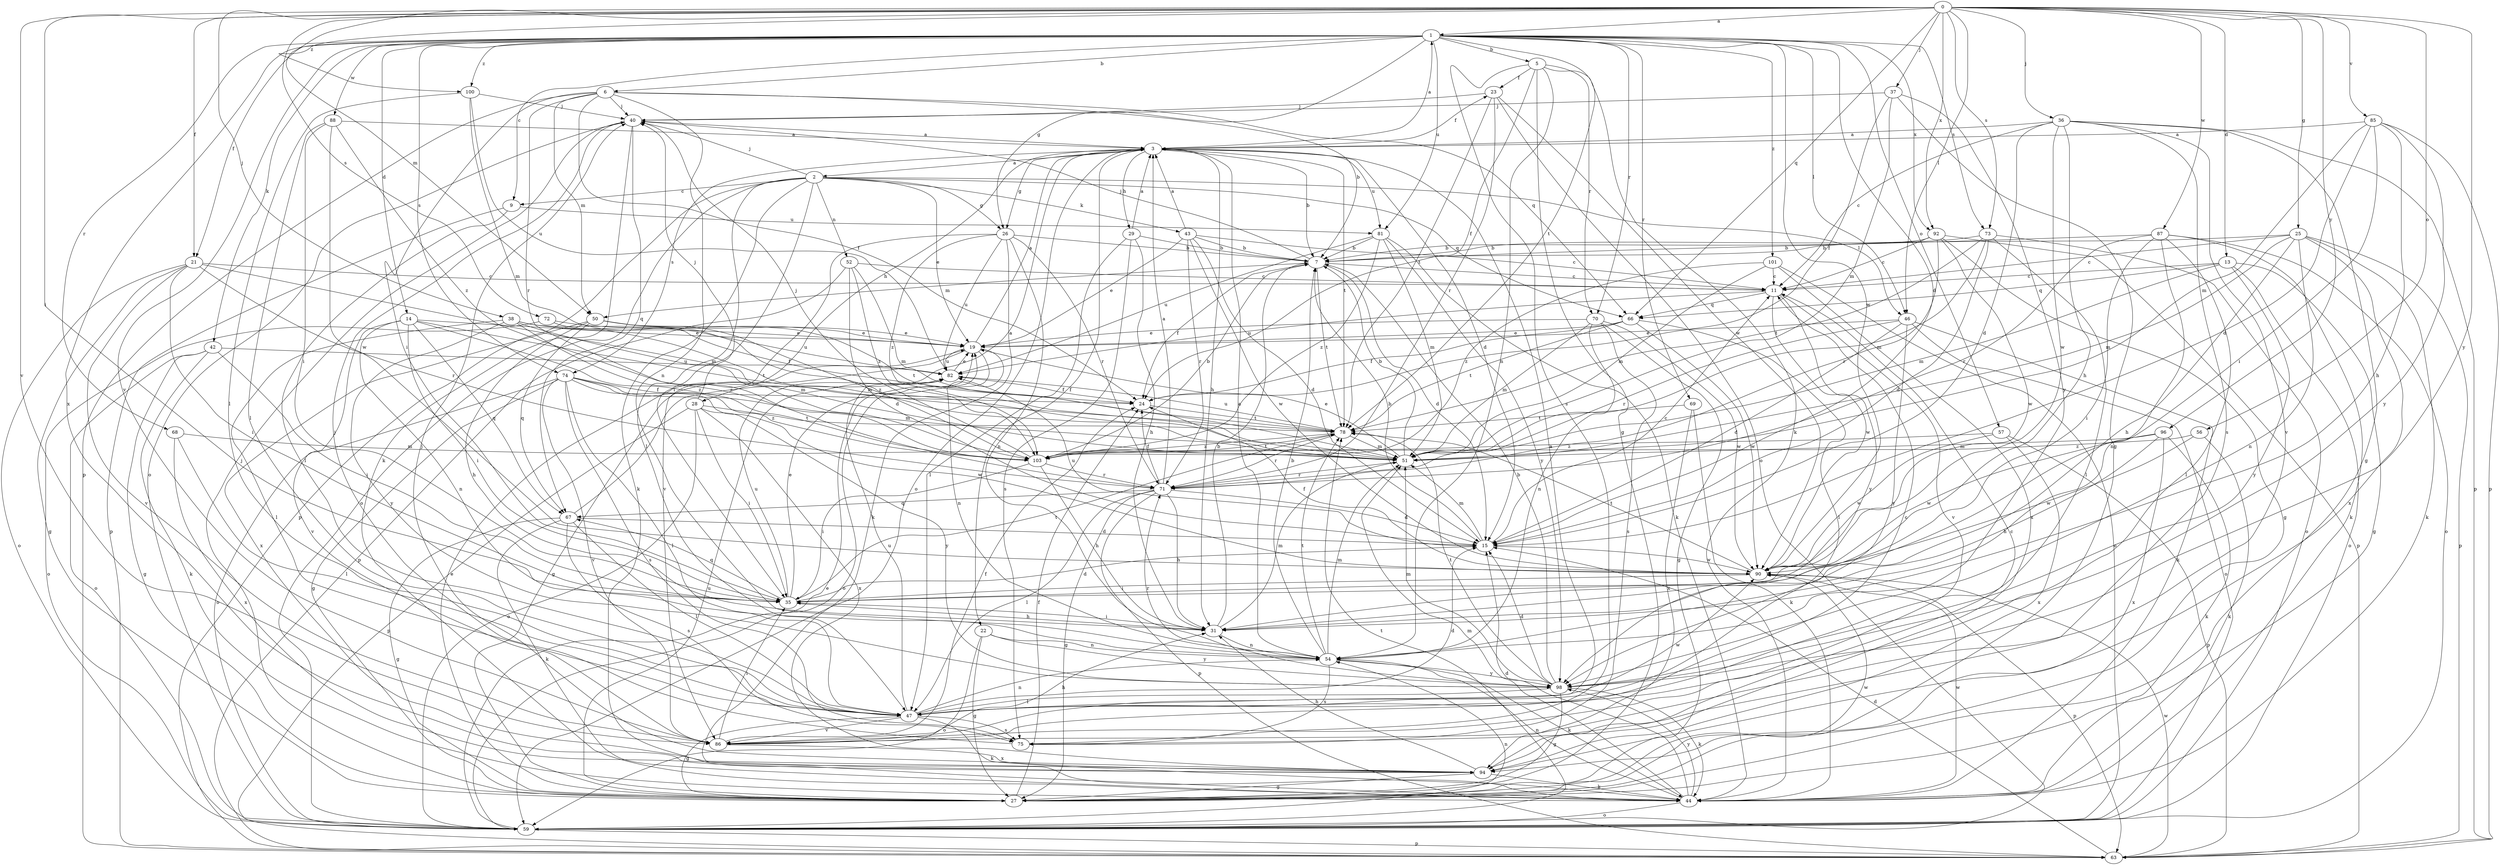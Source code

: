 strict digraph  {
0;
1;
2;
3;
5;
6;
7;
9;
11;
13;
14;
15;
19;
21;
22;
23;
24;
25;
26;
27;
28;
29;
31;
35;
36;
37;
38;
40;
42;
43;
44;
46;
47;
50;
51;
52;
54;
56;
57;
59;
63;
66;
67;
68;
69;
70;
71;
72;
73;
74;
75;
78;
81;
82;
85;
86;
87;
88;
90;
92;
94;
96;
98;
100;
101;
103;
0 -> 1  [label=a];
0 -> 13  [label=d];
0 -> 21  [label=f];
0 -> 25  [label=g];
0 -> 35  [label=i];
0 -> 36  [label=j];
0 -> 37  [label=j];
0 -> 38  [label=j];
0 -> 46  [label=l];
0 -> 50  [label=m];
0 -> 56  [label=o];
0 -> 66  [label=q];
0 -> 72  [label=s];
0 -> 73  [label=s];
0 -> 85  [label=v];
0 -> 86  [label=v];
0 -> 87  [label=w];
0 -> 92  [label=x];
0 -> 96  [label=y];
0 -> 98  [label=y];
0 -> 100  [label=z];
1 -> 5  [label=b];
1 -> 6  [label=b];
1 -> 9  [label=c];
1 -> 14  [label=d];
1 -> 15  [label=d];
1 -> 21  [label=f];
1 -> 26  [label=g];
1 -> 42  [label=k];
1 -> 46  [label=l];
1 -> 57  [label=o];
1 -> 68  [label=r];
1 -> 69  [label=r];
1 -> 70  [label=r];
1 -> 73  [label=s];
1 -> 74  [label=s];
1 -> 78  [label=t];
1 -> 81  [label=u];
1 -> 86  [label=v];
1 -> 88  [label=w];
1 -> 90  [label=w];
1 -> 92  [label=x];
1 -> 94  [label=x];
1 -> 100  [label=z];
1 -> 101  [label=z];
2 -> 9  [label=c];
2 -> 19  [label=e];
2 -> 26  [label=g];
2 -> 35  [label=i];
2 -> 40  [label=j];
2 -> 43  [label=k];
2 -> 44  [label=k];
2 -> 46  [label=l];
2 -> 47  [label=l];
2 -> 52  [label=n];
2 -> 59  [label=o];
2 -> 63  [label=p];
2 -> 66  [label=q];
3 -> 1  [label=a];
3 -> 2  [label=a];
3 -> 7  [label=b];
3 -> 15  [label=d];
3 -> 22  [label=f];
3 -> 23  [label=f];
3 -> 26  [label=g];
3 -> 28  [label=h];
3 -> 29  [label=h];
3 -> 31  [label=h];
3 -> 59  [label=o];
3 -> 74  [label=s];
3 -> 78  [label=t];
3 -> 81  [label=u];
5 -> 23  [label=f];
5 -> 24  [label=f];
5 -> 27  [label=g];
5 -> 44  [label=k];
5 -> 54  [label=n];
5 -> 70  [label=r];
5 -> 75  [label=s];
6 -> 7  [label=b];
6 -> 24  [label=f];
6 -> 35  [label=i];
6 -> 40  [label=j];
6 -> 50  [label=m];
6 -> 54  [label=n];
6 -> 63  [label=p];
6 -> 66  [label=q];
6 -> 71  [label=r];
7 -> 11  [label=c];
7 -> 15  [label=d];
7 -> 24  [label=f];
7 -> 40  [label=j];
7 -> 50  [label=m];
7 -> 78  [label=t];
9 -> 47  [label=l];
9 -> 63  [label=p];
9 -> 81  [label=u];
11 -> 66  [label=q];
11 -> 82  [label=u];
11 -> 86  [label=v];
11 -> 90  [label=w];
11 -> 98  [label=y];
13 -> 11  [label=c];
13 -> 27  [label=g];
13 -> 51  [label=m];
13 -> 59  [label=o];
13 -> 66  [label=q];
13 -> 98  [label=y];
14 -> 19  [label=e];
14 -> 35  [label=i];
14 -> 54  [label=n];
14 -> 67  [label=q];
14 -> 78  [label=t];
14 -> 86  [label=v];
14 -> 103  [label=z];
15 -> 7  [label=b];
15 -> 11  [label=c];
15 -> 51  [label=m];
15 -> 82  [label=u];
15 -> 90  [label=w];
19 -> 3  [label=a];
19 -> 27  [label=g];
19 -> 54  [label=n];
19 -> 59  [label=o];
19 -> 82  [label=u];
21 -> 11  [label=c];
21 -> 27  [label=g];
21 -> 35  [label=i];
21 -> 51  [label=m];
21 -> 59  [label=o];
21 -> 71  [label=r];
21 -> 86  [label=v];
22 -> 27  [label=g];
22 -> 54  [label=n];
22 -> 59  [label=o];
22 -> 98  [label=y];
23 -> 40  [label=j];
23 -> 59  [label=o];
23 -> 71  [label=r];
23 -> 78  [label=t];
23 -> 90  [label=w];
24 -> 78  [label=t];
25 -> 7  [label=b];
25 -> 11  [label=c];
25 -> 31  [label=h];
25 -> 44  [label=k];
25 -> 51  [label=m];
25 -> 54  [label=n];
25 -> 63  [label=p];
25 -> 94  [label=x];
26 -> 7  [label=b];
26 -> 44  [label=k];
26 -> 54  [label=n];
26 -> 71  [label=r];
26 -> 82  [label=u];
26 -> 86  [label=v];
26 -> 103  [label=z];
27 -> 19  [label=e];
27 -> 24  [label=f];
27 -> 40  [label=j];
27 -> 82  [label=u];
27 -> 90  [label=w];
28 -> 35  [label=i];
28 -> 40  [label=j];
28 -> 59  [label=o];
28 -> 63  [label=p];
28 -> 78  [label=t];
28 -> 94  [label=x];
28 -> 98  [label=y];
29 -> 3  [label=a];
29 -> 7  [label=b];
29 -> 31  [label=h];
29 -> 47  [label=l];
29 -> 75  [label=s];
31 -> 7  [label=b];
31 -> 35  [label=i];
31 -> 51  [label=m];
31 -> 54  [label=n];
35 -> 15  [label=d];
35 -> 19  [label=e];
35 -> 31  [label=h];
35 -> 67  [label=q];
35 -> 78  [label=t];
35 -> 82  [label=u];
36 -> 3  [label=a];
36 -> 11  [label=c];
36 -> 15  [label=d];
36 -> 27  [label=g];
36 -> 31  [label=h];
36 -> 63  [label=p];
36 -> 75  [label=s];
36 -> 86  [label=v];
36 -> 90  [label=w];
37 -> 24  [label=f];
37 -> 27  [label=g];
37 -> 40  [label=j];
37 -> 51  [label=m];
37 -> 98  [label=y];
38 -> 19  [label=e];
38 -> 24  [label=f];
38 -> 47  [label=l];
38 -> 51  [label=m];
38 -> 82  [label=u];
38 -> 98  [label=y];
38 -> 103  [label=z];
40 -> 3  [label=a];
40 -> 44  [label=k];
40 -> 59  [label=o];
40 -> 67  [label=q];
42 -> 27  [label=g];
42 -> 35  [label=i];
42 -> 44  [label=k];
42 -> 59  [label=o];
42 -> 82  [label=u];
43 -> 3  [label=a];
43 -> 7  [label=b];
43 -> 11  [label=c];
43 -> 15  [label=d];
43 -> 19  [label=e];
43 -> 71  [label=r];
43 -> 90  [label=w];
44 -> 15  [label=d];
44 -> 51  [label=m];
44 -> 54  [label=n];
44 -> 59  [label=o];
44 -> 90  [label=w];
44 -> 98  [label=y];
46 -> 15  [label=d];
46 -> 19  [label=e];
46 -> 44  [label=k];
46 -> 59  [label=o];
46 -> 71  [label=r];
46 -> 98  [label=y];
47 -> 15  [label=d];
47 -> 27  [label=g];
47 -> 44  [label=k];
47 -> 54  [label=n];
47 -> 75  [label=s];
47 -> 82  [label=u];
47 -> 86  [label=v];
47 -> 90  [label=w];
50 -> 19  [label=e];
50 -> 31  [label=h];
50 -> 67  [label=q];
50 -> 78  [label=t];
50 -> 94  [label=x];
50 -> 103  [label=z];
51 -> 7  [label=b];
51 -> 19  [label=e];
51 -> 71  [label=r];
52 -> 11  [label=c];
52 -> 15  [label=d];
52 -> 51  [label=m];
52 -> 63  [label=p];
52 -> 103  [label=z];
54 -> 3  [label=a];
54 -> 7  [label=b];
54 -> 44  [label=k];
54 -> 51  [label=m];
54 -> 75  [label=s];
54 -> 78  [label=t];
54 -> 98  [label=y];
56 -> 44  [label=k];
56 -> 90  [label=w];
56 -> 103  [label=z];
57 -> 63  [label=p];
57 -> 90  [label=w];
57 -> 94  [label=x];
57 -> 103  [label=z];
59 -> 19  [label=e];
59 -> 54  [label=n];
59 -> 63  [label=p];
59 -> 78  [label=t];
63 -> 15  [label=d];
63 -> 90  [label=w];
66 -> 19  [label=e];
66 -> 24  [label=f];
66 -> 47  [label=l];
66 -> 78  [label=t];
66 -> 90  [label=w];
67 -> 3  [label=a];
67 -> 15  [label=d];
67 -> 27  [label=g];
67 -> 44  [label=k];
67 -> 47  [label=l];
67 -> 75  [label=s];
68 -> 47  [label=l];
68 -> 51  [label=m];
68 -> 94  [label=x];
69 -> 44  [label=k];
69 -> 78  [label=t];
69 -> 94  [label=x];
70 -> 19  [label=e];
70 -> 27  [label=g];
70 -> 51  [label=m];
70 -> 54  [label=n];
70 -> 75  [label=s];
70 -> 90  [label=w];
71 -> 3  [label=a];
71 -> 15  [label=d];
71 -> 24  [label=f];
71 -> 27  [label=g];
71 -> 31  [label=h];
71 -> 47  [label=l];
71 -> 63  [label=p];
71 -> 67  [label=q];
72 -> 19  [label=e];
72 -> 51  [label=m];
72 -> 59  [label=o];
73 -> 7  [label=b];
73 -> 15  [label=d];
73 -> 47  [label=l];
73 -> 51  [label=m];
73 -> 59  [label=o];
73 -> 78  [label=t];
74 -> 24  [label=f];
74 -> 27  [label=g];
74 -> 47  [label=l];
74 -> 51  [label=m];
74 -> 59  [label=o];
74 -> 75  [label=s];
74 -> 86  [label=v];
74 -> 90  [label=w];
74 -> 103  [label=z];
75 -> 40  [label=j];
78 -> 51  [label=m];
78 -> 71  [label=r];
78 -> 82  [label=u];
78 -> 103  [label=z];
81 -> 7  [label=b];
81 -> 44  [label=k];
81 -> 51  [label=m];
81 -> 82  [label=u];
81 -> 98  [label=y];
81 -> 103  [label=z];
82 -> 19  [label=e];
82 -> 24  [label=f];
85 -> 3  [label=a];
85 -> 15  [label=d];
85 -> 31  [label=h];
85 -> 35  [label=i];
85 -> 51  [label=m];
85 -> 63  [label=p];
85 -> 98  [label=y];
86 -> 3  [label=a];
86 -> 11  [label=c];
86 -> 24  [label=f];
86 -> 31  [label=h];
86 -> 35  [label=i];
86 -> 94  [label=x];
87 -> 7  [label=b];
87 -> 35  [label=i];
87 -> 44  [label=k];
87 -> 47  [label=l];
87 -> 54  [label=n];
87 -> 59  [label=o];
87 -> 71  [label=r];
88 -> 3  [label=a];
88 -> 35  [label=i];
88 -> 47  [label=l];
88 -> 90  [label=w];
88 -> 103  [label=z];
90 -> 24  [label=f];
90 -> 35  [label=i];
90 -> 63  [label=p];
90 -> 78  [label=t];
92 -> 7  [label=b];
92 -> 11  [label=c];
92 -> 27  [label=g];
92 -> 63  [label=p];
92 -> 71  [label=r];
92 -> 90  [label=w];
94 -> 11  [label=c];
94 -> 27  [label=g];
94 -> 31  [label=h];
94 -> 40  [label=j];
94 -> 44  [label=k];
96 -> 31  [label=h];
96 -> 44  [label=k];
96 -> 51  [label=m];
96 -> 90  [label=w];
96 -> 94  [label=x];
98 -> 7  [label=b];
98 -> 15  [label=d];
98 -> 27  [label=g];
98 -> 44  [label=k];
98 -> 47  [label=l];
98 -> 51  [label=m];
98 -> 71  [label=r];
98 -> 78  [label=t];
100 -> 40  [label=j];
100 -> 47  [label=l];
100 -> 51  [label=m];
100 -> 82  [label=u];
101 -> 11  [label=c];
101 -> 51  [label=m];
101 -> 59  [label=o];
101 -> 94  [label=x];
101 -> 103  [label=z];
103 -> 7  [label=b];
103 -> 31  [label=h];
103 -> 35  [label=i];
103 -> 40  [label=j];
103 -> 71  [label=r];
103 -> 78  [label=t];
}
